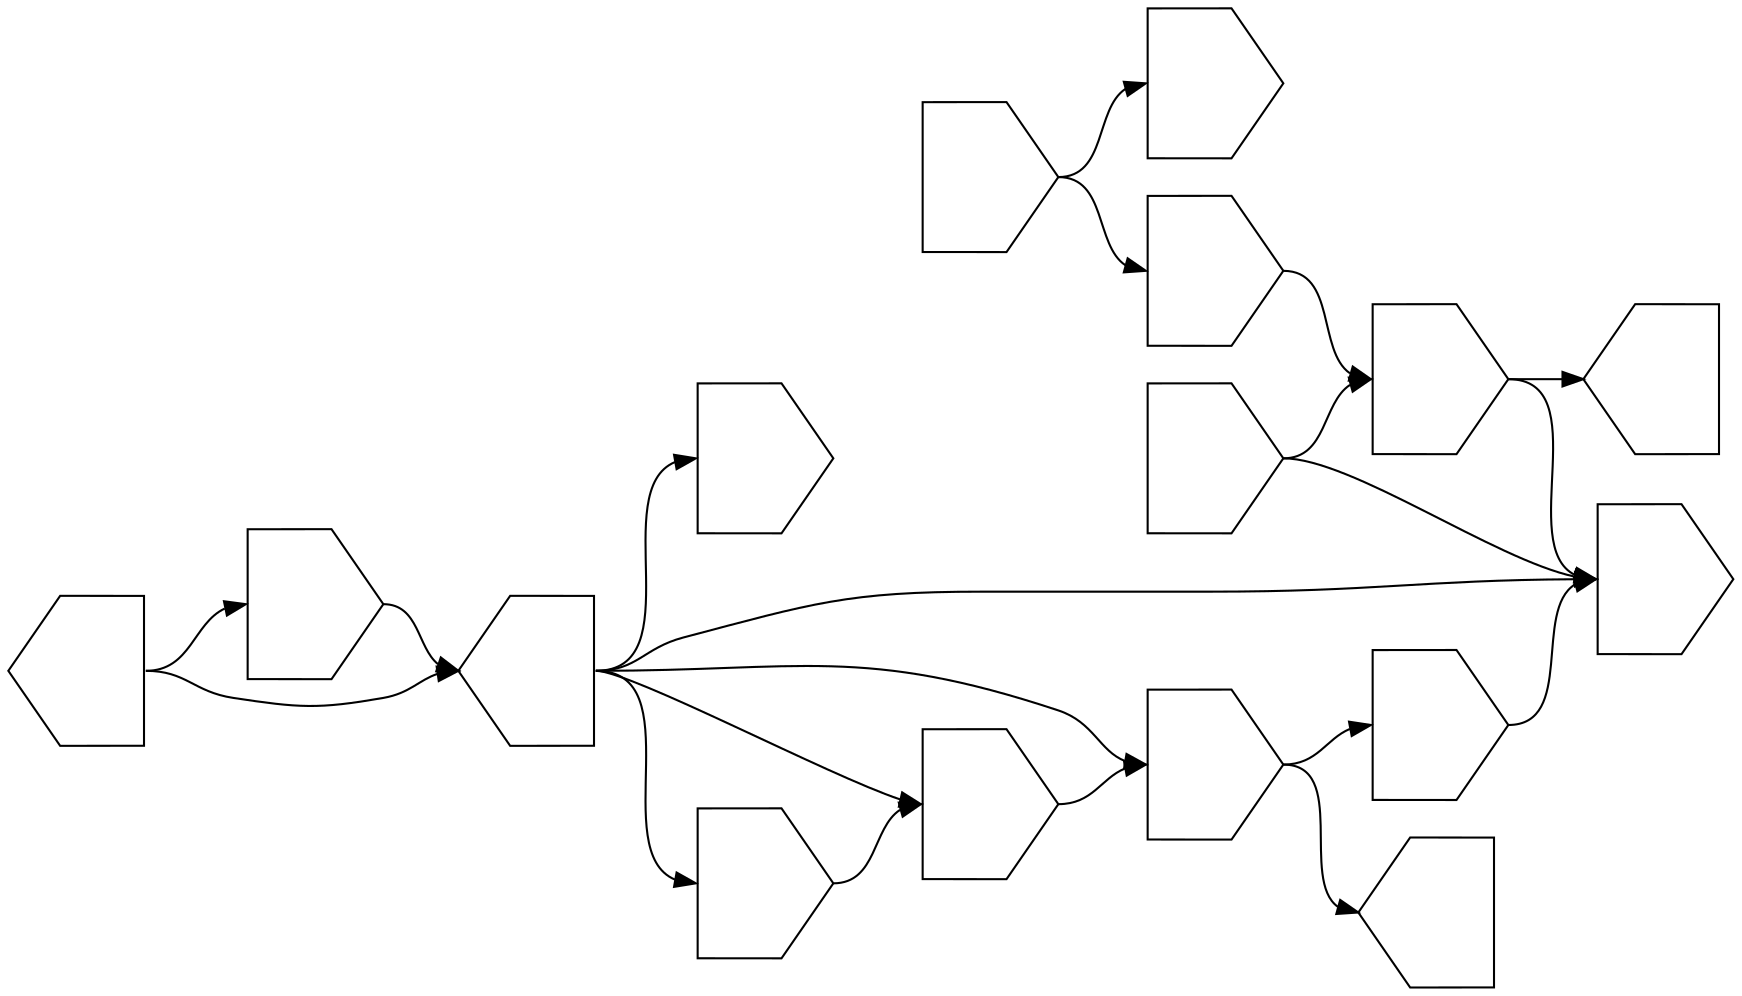 digraph asm {
	rotate=90;
	edge [headport=n,tailport=s];
	18334 [label="",height=1,width=1,shape=invhouse];
	6026 [label="",height=1,width=1,shape=invhouse];
	2416 [label="",height=1,width=1,shape=invhouse];
	2751 [label="",height=1,width=1,shape=house];
	3434 [label="",height=1,width=1,shape=invhouse];
	19456 [label="",height=1,width=1,shape=invhouse];
	6747 [label="",height=1,width=1,shape=house];
	18330 [label="",height=1,width=1,shape=invhouse];
	8397 [label="",height=1,width=1,shape=house];
	17126 [label="",height=1,width=1,shape=invhouse];
	16089 [label="",height=1,width=1,shape=invhouse];
	16277 [label="",height=1,width=1,shape=invhouse];
	20824 [label="",height=1,width=1,shape=house];
	19015 [label="",height=1,width=1,shape=invhouse];
	16525 [label="",height=1,width=1,shape=invhouse];
	3141 [label="",height=1,width=1,shape=invhouse];
	18334 -> 6026
	6026 -> 2416
	2416 -> 2751
	2416 -> 3434
	3434 -> 19456
	6747 -> 2416
	6747 -> 6026
	6747 -> 18330
	6747 -> 18334
	6747 -> 19456
	8397 -> 6747
	8397 -> 17126
	17126 -> 6747
	16089 -> 16277
	16089 -> 19456
	16277 -> 19456
	16277 -> 20824
	19015 -> 16277
	16525 -> 3141
	16525 -> 19015
}